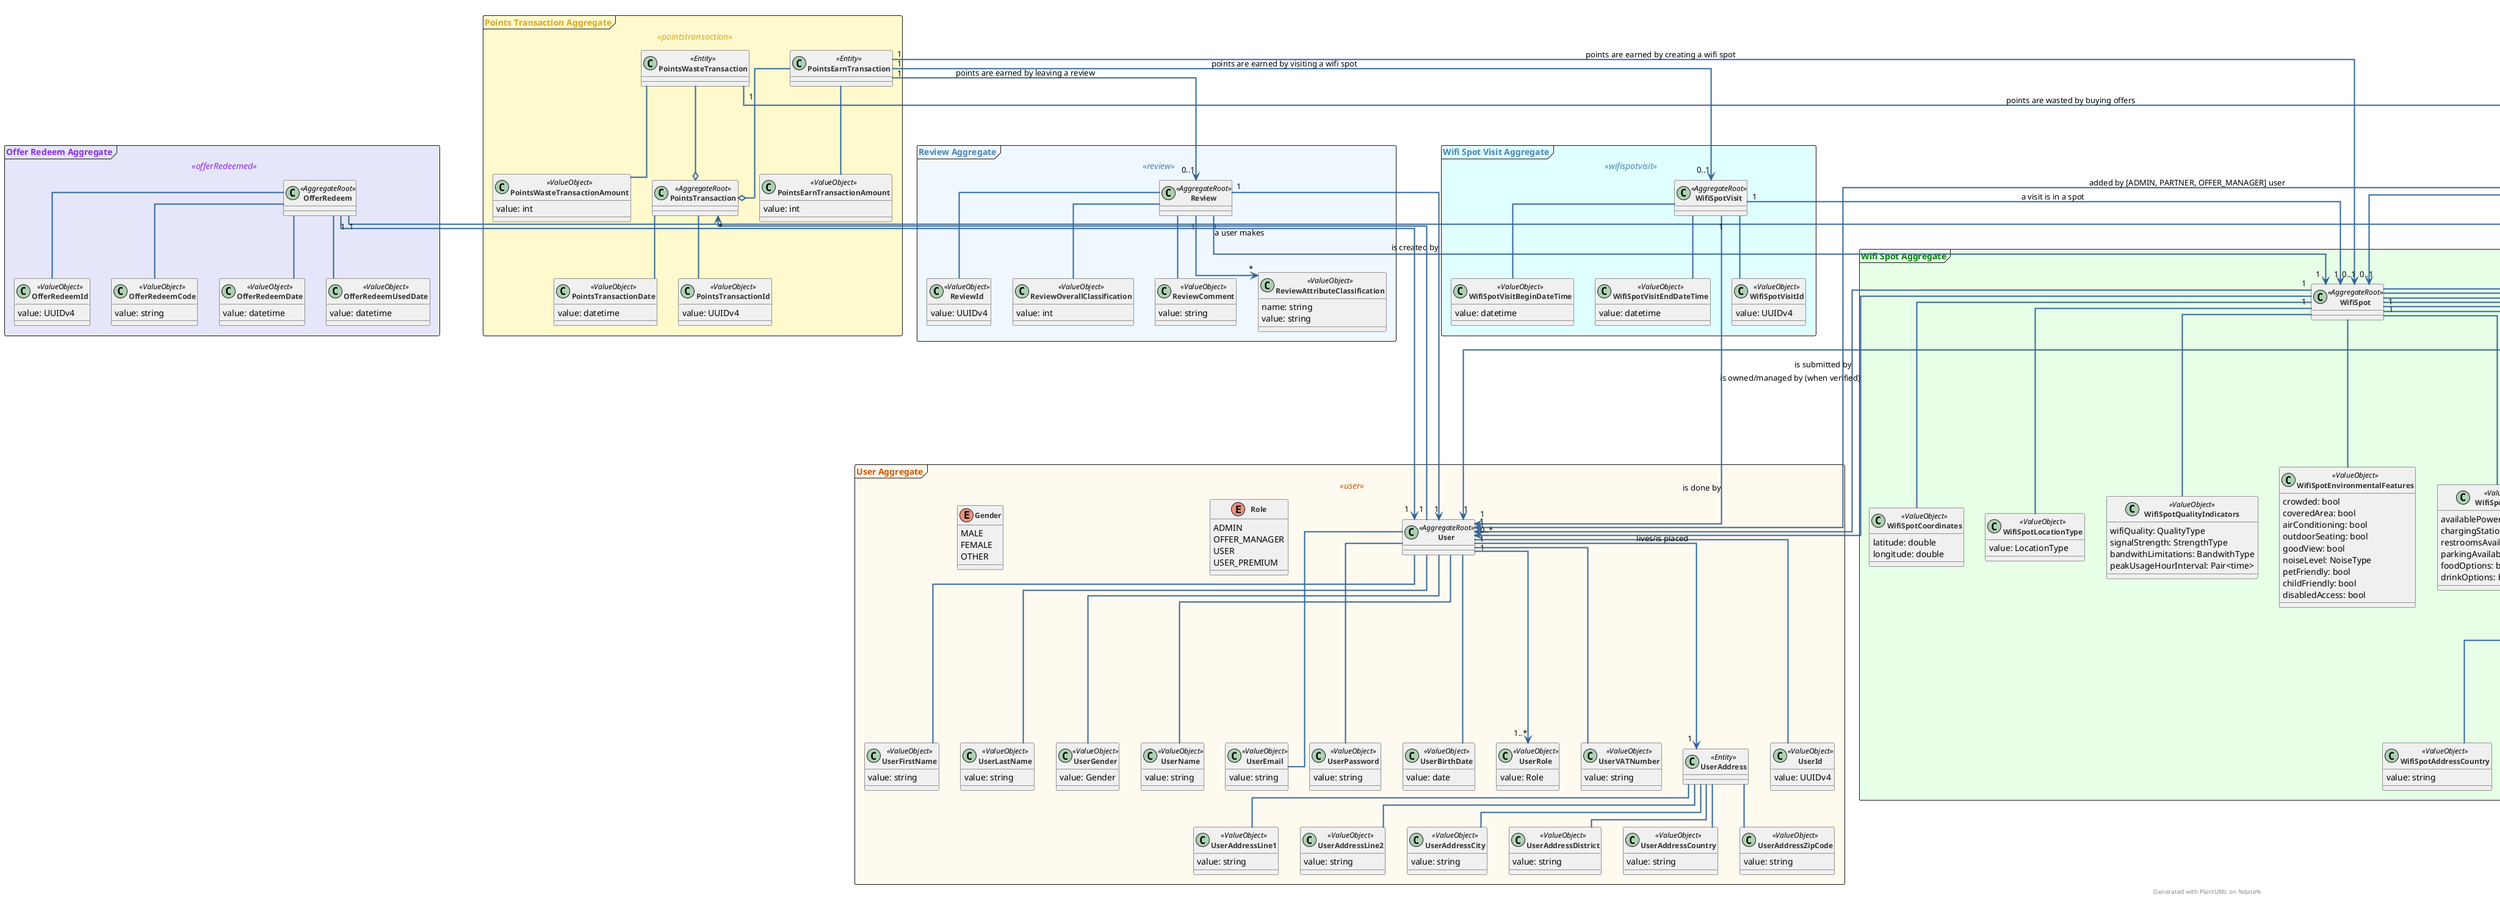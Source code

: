 @startuml Domain Model

' Define colors and styles for elements
skinparam Class {
    BackgroundColor #F0F0F0
    BorderColor #333333
    ArrowColor #336699
    FontColor #333333
    FontSize 12
    FontStyle Bold
    Shadowing true
}

' Style for relationships
skinparam linetype ortho
skinparam arrowThickness 2
skinparam arrowColor #336699
skinparam linetype ortho

' Header/footer with additional info
header "Domain Model"
footer "Generated with PlantUML on %date%"

<style>

    frame {
        .user {
            BackgroundColor #FFFAF0       
            BorderColor #CC5500           
            FontColor #CC5500 
        }

        .wifispot {
            BackgroundColor #E6FFE6 
            BorderColor #008000
            FontColor #008000
        }

        .review {
            BackgroundColor #F0F8FF       
            BorderColor #4682B4          
            FontColor #4682B4             
        }

        .wifispotvisit {
            BackgroundColor #E0FFFF
            BorderColor #4682B4
            FontColor #4682B4               
        }

        .offer {
            BackgroundColor #FFE4E1
            BorderColor #FF4500           
            FontColor #FF4500
        }

        .pointstransaction {
            BackgroundColor #FFFACD
            BorderColor #DAA520
            FontColor #DAA520
        }

        .offerRedeemed {
            BackgroundColor: #E6E6FA
            BorderColor: #8A2BE2
            FontColor: #8A2BE2
        }
        .searchhistory {
            BackgroundColor: #F5FFFA;
            BorderColor: #2E8B57;    
            FontColor: #2E8B57;      
        }



    }

</style>

'ENUMS 
Enum LocationType {
    PUBLIC
    CAFE
    LIBRARY
    PARK
    SCHOOL
    RESTAURANT
    OTHERS
}

Enum QualityType {
    HIGH
    MEDIUM
    LOW
}

Enum BandwithType {
    LIMITED
    UNLIMITED
}

Enum StrengthType {
    STRONG
    MEDIUM
    LOW
}

Enum NoiseType {
    NONE
    QUIET
    MODERATE
    LOUD
}

Enum WifiSpotManagementType {
    SPONSOR
    VERIFIED
    UNVERIFIED
}


frame "User Aggregate" <<user>> {

    ' User AggregateRoot
    class User <<AggregateRoot>> {

    } 

    Class UserId <<ValueObject>>{
        value: UUIDv4
    }

    Class UserFirstName <<ValueObject>>{
        value: string
    }

    Class UserLastName <<ValueObject>>{
        value: string
    }

    Class UserGender <<ValueObject>>{
        value: Gender
    }

    Class UserName <<ValueObject>>{
        value: string
    }

    Class UserEmail <<ValueObject>>{
        value: string
    }

    Class UserPassword <<ValueObject>>{
        value: string
    }

    Class UserBirthDate <<ValueObject>>{
        value: date
    }

    Class UserRole <<ValueObject>> {
        value: Role
    }

    Class UserVATNumber <<ValueObject>> {
        value: string
    }

    'Entity UserAddress
    Class UserAddress <<Entity>>{
        
    }

    Class UserAddressLine1 <<ValueObject>>{
        value: string
    }

    Class UserAddressLine2 <<ValueObject>>{
        value: string
    }

    Class UserAddressCity <<ValueObject>>{
        value: string
    }

    Class UserAddressDistrict <<ValueObject>>{
        value: string
    }

    Class UserAddressCountry <<ValueObject>>{
        value: string
    }

    Class UserAddressZipCode <<ValueObject>>{
        value: string
    }

    Enum Role {
        ADMIN
        OFFER_MANAGER
        USER
        USER_PREMIUM
    }

    Enum Gender {
        MALE
        FEMALE
        OTHER
    }


    'User Entity Relationships w/ VOs
    User -- UserId
    User -- UserFirstName
    User -- UserLastName
    User -- UserGender
    User -- UserName
    User -- UserEmail
    User -- UserPassword
    User -- UserBirthDate
    User -- UserVATNumber
    User "1"-->"1..*" UserRole 

    'User Address Entity Relationships w/ VOs
    UserAddress -- UserAddressLine1
    UserAddress -- UserAddressLine2
    UserAddress -- UserAddressCity
    UserAddress -- UserAddressDistrict
    UserAddress -- UserAddressCountry
    UserAddress -- UserAddressZipCode


    'User Entity Relationships w/ Entities
    User "1"-->"1" UserAddress : lives/is placed

}



frame "Wifi Spot Aggregate" <<wifispot>> {

    Class WifiSpot <<AggregateRoot>> {
        
    }

    Class WifiSpotId <<ValueObject>> {
        value: UUIDv4
    }

    Class WifiSpotName <<ValueObject>> {
        value: string
    }

    Class WifiSpotDescription <<ValueObject>> {
        value: string
    }

    Class WifiSpotCoordinates <<ValueObject>> {
        latitude: double
        longitude: double
    }

    Class WifiSpotLocationType <<ValueObject>> {
        value: LocationType
    }

    Class WifiSpotQualityIndicators <<ValueObject>> {
        wifiQuality: QualityType
        signalStrength: StrengthType
        bandwithLimitations: BandwithType
        peakUsageHourInterval: Pair<time>
    }

    Class WifiSpotEnvironmentalFeatures <<ValueObject>> {
        crowded: bool
        coveredArea: bool
        airConditioning: bool
        outdoorSeating: bool
        goodView: bool
        noiseLevel: NoiseType
        petFriendly: bool
        childFriendly: bool
        disabledAccess: bool
    }

    Class WifiSpotFacilities <<ValueObject>> {
        availablePowerOutlets: bool
        chargingStations: bool
        restroomsAvailable: bool
        parkingAvailability: bool
        foodOptions: bool
        drinkOptions: bool
    }

    Class WifiSpotWeatherFeatures <<ValueObject>>{
        openDuringRain: bool
        openDuringHeat: bool
        heatedInWinter: bool
        shadedAreas: bool
        outdoorFans: bool
    }

    'Entity WifiSpotAddress
    Class WifiSpotAddress <<Entity>>{

    }

    Class WifiSpotAddressLine1 <<ValueObject>>{
        value: string
    }

    Class WifiSpotAddressLine2 <<ValueObject>>{
        value: string
    }

    Class WifiSpotAddressCity <<ValueObject>>{
        value: string
    }

    Class WifiSpotAddressDistrict <<ValueObject>>{
        value: string
    }

    Class WifiSpotAddressCountry <<ValueObject>>{
        value: string
    }

    Class WifiSpotAddressZipCode <<ValueObject>>{
        value: string
    }

    Class WifiSpotManagement <<ValueObject>> {
        value: WifiSpotManagementType
    }
    
    

    'WifiSpot Entity Relationships w/ VOs
    WifiSpot -- WifiSpotId
    WifiSpot -- WifiSpotName
    WifiSpot -- WifiSpotDescription
    WifiSpot -- WifiSpotCoordinates
    WifiSpot -- WifiSpotLocationType
    WifiSpot -- WifiSpotQualityIndicators
    WifiSpot -- WifiSpotEnvironmentalFeatures
    WifiSpot -- WifiSpotFacilities
    WifiSpot -- WifiSpotWeatherFeatures
    WifiSpot "1" --> "1..*" WifiSpotManagement

    

    'WifiSpotAddress Entity Relationships w/ VOs
    WifiSpotAddress -- WifiSpotAddressLine1
    WifiSpotAddress -- WifiSpotAddressLine2
    WifiSpotAddress -- WifiSpotAddressCity
    WifiSpotAddress -- WifiSpotAddressDistrict
    WifiSpotAddress -- WifiSpotAddressCountry
    WifiSpotAddress -- WifiSpotAddressZipCode
    

    'WifiSpot Entity Relationships w/ Entities
    WifiSpot "1" --> "1" WifiSpotAddress : is located
    WifiSpot "1" --> "1" User : is submitted by
    WifiSpot "1" --> "0..*" User : is owned/managed by (when verified)
}


frame "Review Aggregate" <<review>> {

    'Entity Review
    Class Review <<AggregateRoot>>{

    }

    Class ReviewId <<ValueObject>>{
        value: UUIDv4
    }

    Class ReviewOverallClassification <<ValueObject>> {
        value: int
    }

    Class ReviewComment <<ValueObject>> {
        value: string
    }

    'Can be anything, qualitative/quantitative EX:
    'Internet Speed: fast
    'Internet Speed: 500mbps
    'Sofas: comfy
    Class ReviewAttributeClassification <<ValueObject>> {
        name: string
        value: string
    }


    'Review Entity Relationships w/ VOs
    Review -- ReviewId
    Review -- ReviewOverallClassification
    Review "1" --> "*" ReviewAttributeClassification
    Review -- ReviewComment

    'Review Entity Relationships w/ Entities
    Review "1" --> "1" WifiSpot
    Review "1" --> "1" User : is created by


}


frame "Offer Aggregate" <<offer>>{

    Class Offer <<AggregateRoot>>{

    }

    Class OfferId <<ValueObject>> {
        value: UUIDv4
    }

    class OfferCost <<ValueObject>> {
        value: int
    }

    Class OfferDescription <<ValueObject>> {
        value: string
    }

    Class OfferImage <<ValueObject>> {
        value: blob
    }

    Class OfferExpirationDate <<ValueObject>> {
        value: datetime
    }

    Class OfferActive <<ValueObject>> {
        value: bool
    }

    'Offer Entity Relationships w/ VOs
    Offer -- OfferId
    Offer -- OfferCost
    Offer -- OfferDescription
    Offer -- OfferImage
    Offer -- OfferExpirationDate
    Offer -- OfferActive

    'Offer Entity Relationships w/ Entities
    Offer "1" --> "1" User : added by [ADMIN, PARTNER, OFFER_MANAGER] user
    Offer "1" --> "0..1" WifiSpot : available on

}

frame "Offer Redeem Aggregate" <<offerRedeemed>> {
    Class OfferRedeem <<AggregateRoot>>{

    }

    Class OfferRedeemId <<ValueObject>> {
        value: UUIDv4
    }

    Class OfferRedeemCode <<ValueObject>>{
        value: string
    }

    Class OfferRedeemDate <<ValueObject>> {
        value: datetime
    }

    Class OfferRedeemUsedDate <<ValueObject>> {
        value: datetime
    }

    'OfferRedeem Entity Relationships w/ VOs
    OfferRedeem -- OfferRedeemId
    OfferRedeem -- OfferRedeemCode
    OfferRedeem -- OfferRedeemDate
    OfferRedeem -- OfferRedeemUsedDate

    'Offer Redeem Entity Relationship w/ Entities
    OfferRedeem "1" -> "1" Offer
    OfferRedeem "1" -> "1" User
}

frame "Wifi Spot Visit Aggregate" <<wifispotvisit>> {
    Class WifiSpotVisit <<AggregateRoot>> {

    }

    Class WifiSpotVisitId <<ValueObject>> {
        value: UUIDv4
    }

    Class WifiSpotVisitBeginDateTime <<ValueObject>> {
        value: datetime
    }

    Class WifiSpotVisitEndDateTime <<ValueObject>> {
        value: datetime
    }



    'WifiSpotVisit Relationships w/ VOs
    WifiSpotVisit -- WifiSpotVisitId
    WifiSpotVisit -- WifiSpotVisitBeginDateTime
    WifiSpotVisit -- WifiSpotVisitEndDateTime

    'WifiSpot Relationships w/ Entities
    WifiSpotVisit "1" --> "1" User : is done by
    WifiSpotVisit "1" --> "1" WifiSpot : a visit is in a spot
    

}

frame "Points Transaction Aggregate" <<pointstransaction>> {

    Class PointsTransaction <<AggregateRoot>> {

    }

    Class PointsTransactionDate <<ValueObject>> {
        value: datetime
    }

    Class PointsTransactionId <<ValueObject>> {
        value: UUIDv4
    }

    Class PointsEarnTransaction <<Entity>> {

    }

    Class PointsEarnTransactionAmount <<ValueObject>> {
        value: int
    }

    Class PointsWasteTransaction <<Entity>>{

    }

    Class PointsWasteTransactionAmount <<ValueObject>> {
        value: int
    }

    

    'PointsTransaction Relationships w/ VOs
    PointsTransaction -- PointsTransactionDate
    PointsTransaction -- PointsTransactionId

    'PointsTransaction Relationships w/ Entities
    PointsTransaction "*" <-- "1" User : a user makes

    'PointsEarnTransaction Relationships w/ VOs
    PointsEarnTransaction -- PointsEarnTransactionAmount

    'PointsEarnTransaction Relationships w/ Entities
    PointsEarnTransaction --o PointsTransaction
    PointsEarnTransaction "1" --> "0..1" Review : points are earned by leaving a review
    PointsEarnTransaction "1" --> "0..1" WifiSpot : points are earned by creating a wifi spot
    PointsEarnTransaction "1" --> "0..1" WifiSpotVisit : points are earned by visiting a wifi spot

    'PointsWasteTransaction Relationships w/ VOs
    PointsWasteTransaction -- PointsWasteTransactionAmount


    'PointsWasteTransaction Relationships w/ Entities
    PointsWasteTransaction --o PointsTransaction
    PointsWasteTransaction "1" --> "1" Offer : points are wasted by buying offers
    
}

frame "Search History Aggregate" <<searchhistory>> {
    Class SearchHistory <<AggregateRoot>> {

    }

    Class SearchHistoryId <<ValueObject>> {
        value: UUIDv4
    }

    Class SearchHistoryQuery <<ValueObject>> {
        value: string
    }

    Class SearchHistoryDateTime <<ValueObject>> {
        value: datetime
    }

    Class SearchHistoryFilter <<ValueObject>> {
        radius: double
        locationType: List<LocationType>
        wifiQuality: List<QualityType>
        signalStrength: List<StrengthType>
        bandwithLimitations: List<BandwithType>
        offPeakUsageHourInterval: List<Pair<time>>
        crowded: bool
        coveredArea: bool
        airConditioning: bool
        outdoorSeating: bool
        goodView: bool
        noiseLevel: List<NoiseType>
        petFriendly: bool
        childFriendly: bool
        disabledAccess: bool
        availablePowerOutlets: bool
        chargingStations: bool
        restroomsAvailable: bool
        parkingAvailability: bool
        foodOptions: bool
        drinkOptions: bool
        openDuringRain: bool
        openDuringHear: bool
        heatedInWinter: bool
        shadedAreas: bool
        outdoorFans: bool

    }

    'SearchHistory Relationships w/ VOs
    SearchHistory -- SearchHistoryId
    SearchHistory -- SearchHistoryQuery
    SearchHistory -- SearchHistoryDateTime
    SearchHistory -- SearchHistoryFilter


    'SearchHistory Relationships w/ Entities
    SearchHistory "1" --> "1" User


}


@enduml
